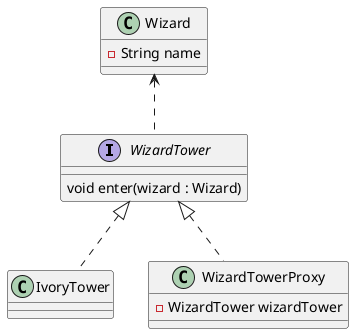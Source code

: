 @startuml

interface WizardTower{
    void enter(wizard : Wizard)
}

class Wizard{
    -String name
}

class IvoryTower
class WizardTowerProxy{
    - WizardTower wizardTower
}

WizardTower <|.. IvoryTower
WizardTower <|.. WizardTowerProxy

Wizard <.. WizardTower

@enduml